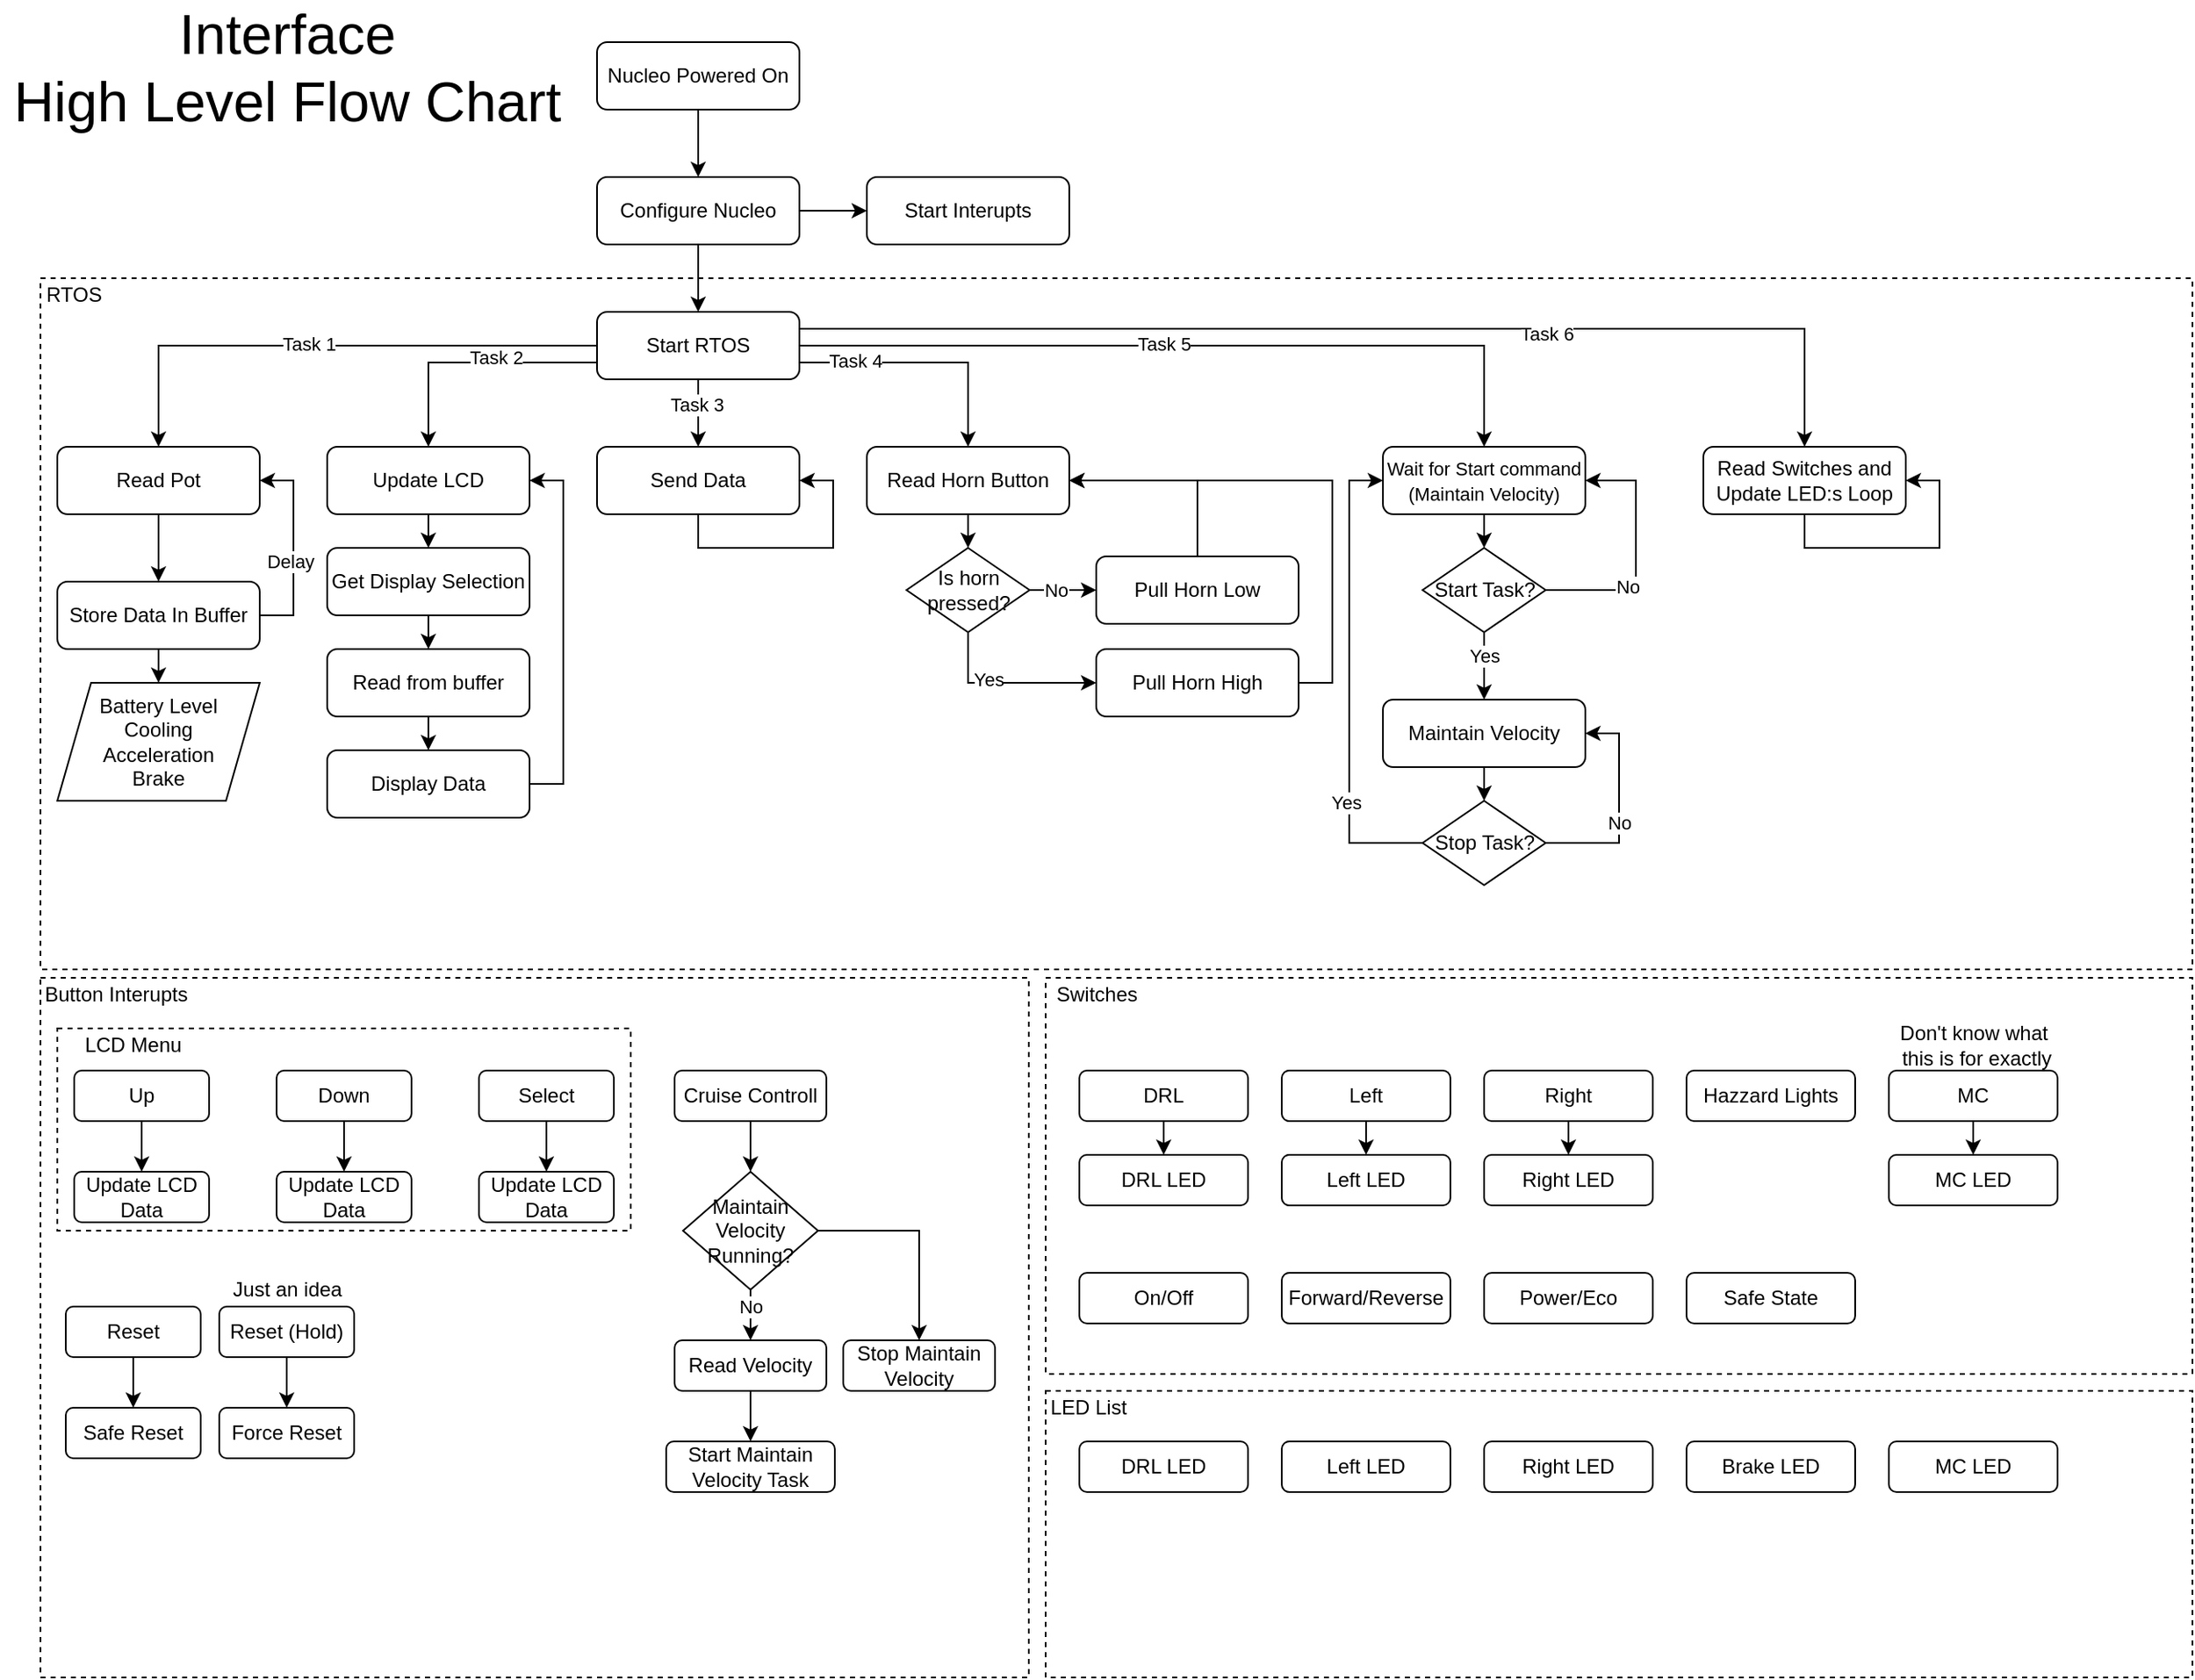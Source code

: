 <mxfile version="13.10.0" type="embed" pages="3">
    <diagram id="C5RBs43oDa-KdzZeNtuy" name="Interface - High Level">
        <mxGraphModel dx="983" dy="671" grid="1" gridSize="10" guides="1" tooltips="1" connect="1" arrows="1" fold="1" page="1" pageScale="1" pageWidth="827" pageHeight="1169" math="0" shadow="0">
            <root>
                <mxCell id="WIyWlLk6GJQsqaUBKTNV-0"/>
                <mxCell id="WIyWlLk6GJQsqaUBKTNV-1" parent="WIyWlLk6GJQsqaUBKTNV-0"/>
                <mxCell id="sn5ChhuNoEnq9l8OuKxL-0" style="edgeStyle=orthogonalEdgeStyle;rounded=0;orthogonalLoop=1;jettySize=auto;html=1;exitX=0.5;exitY=1;exitDx=0;exitDy=0;entryX=0.5;entryY=0;entryDx=0;entryDy=0;" parent="WIyWlLk6GJQsqaUBKTNV-1" source="sn5ChhuNoEnq9l8OuKxL-1" target="sn5ChhuNoEnq9l8OuKxL-4" edge="1">
                    <mxGeometry relative="1" as="geometry"/>
                </mxCell>
                <mxCell id="sn5ChhuNoEnq9l8OuKxL-1" value="Nucleo Powered On" style="rounded=1;whiteSpace=wrap;html=1;fontSize=12;glass=0;strokeWidth=1;shadow=0;" parent="WIyWlLk6GJQsqaUBKTNV-1" vertex="1">
                    <mxGeometry x="354" y="30" width="120" height="40" as="geometry"/>
                </mxCell>
                <mxCell id="sn5ChhuNoEnq9l8OuKxL-2" style="edgeStyle=orthogonalEdgeStyle;rounded=0;orthogonalLoop=1;jettySize=auto;html=1;exitX=0.5;exitY=1;exitDx=0;exitDy=0;entryX=0.5;entryY=0;entryDx=0;entryDy=0;" parent="WIyWlLk6GJQsqaUBKTNV-1" source="sn5ChhuNoEnq9l8OuKxL-4" target="sn5ChhuNoEnq9l8OuKxL-10" edge="1">
                    <mxGeometry relative="1" as="geometry"/>
                </mxCell>
                <mxCell id="sn5ChhuNoEnq9l8OuKxL-3" style="edgeStyle=orthogonalEdgeStyle;rounded=0;orthogonalLoop=1;jettySize=auto;html=1;exitX=1;exitY=0.5;exitDx=0;exitDy=0;entryX=0;entryY=0.5;entryDx=0;entryDy=0;" parent="WIyWlLk6GJQsqaUBKTNV-1" source="sn5ChhuNoEnq9l8OuKxL-4" target="sn5ChhuNoEnq9l8OuKxL-23" edge="1">
                    <mxGeometry relative="1" as="geometry"/>
                </mxCell>
                <mxCell id="sn5ChhuNoEnq9l8OuKxL-4" value="Configure Nucleo" style="rounded=1;whiteSpace=wrap;html=1;fontSize=12;glass=0;strokeWidth=1;shadow=0;" parent="WIyWlLk6GJQsqaUBKTNV-1" vertex="1">
                    <mxGeometry x="354" y="110" width="120" height="40" as="geometry"/>
                </mxCell>
                <mxCell id="sn5ChhuNoEnq9l8OuKxL-5" style="edgeStyle=orthogonalEdgeStyle;rounded=0;orthogonalLoop=1;jettySize=auto;html=1;exitX=0;exitY=0.5;exitDx=0;exitDy=0;entryX=0.5;entryY=0;entryDx=0;entryDy=0;" parent="WIyWlLk6GJQsqaUBKTNV-1" source="sn5ChhuNoEnq9l8OuKxL-10" target="sn5ChhuNoEnq9l8OuKxL-12" edge="1">
                    <mxGeometry relative="1" as="geometry"/>
                </mxCell>
                <mxCell id="23" value="Task 1" style="edgeLabel;html=1;align=center;verticalAlign=middle;resizable=0;points=[];" parent="sn5ChhuNoEnq9l8OuKxL-5" vertex="1" connectable="0">
                    <mxGeometry x="0.071" y="-1" relative="1" as="geometry">
                        <mxPoint as="offset"/>
                    </mxGeometry>
                </mxCell>
                <mxCell id="sn5ChhuNoEnq9l8OuKxL-6" style="edgeStyle=orthogonalEdgeStyle;rounded=0;orthogonalLoop=1;jettySize=auto;html=1;exitX=0;exitY=0.75;exitDx=0;exitDy=0;entryX=0.5;entryY=0;entryDx=0;entryDy=0;" parent="WIyWlLk6GJQsqaUBKTNV-1" source="sn5ChhuNoEnq9l8OuKxL-10" target="sn5ChhuNoEnq9l8OuKxL-13" edge="1">
                    <mxGeometry relative="1" as="geometry"/>
                </mxCell>
                <mxCell id="24" value="Task 2" style="edgeLabel;html=1;align=center;verticalAlign=middle;resizable=0;points=[];" parent="sn5ChhuNoEnq9l8OuKxL-6" vertex="1" connectable="0">
                    <mxGeometry x="-0.193" y="-3" relative="1" as="geometry">
                        <mxPoint as="offset"/>
                    </mxGeometry>
                </mxCell>
                <mxCell id="sn5ChhuNoEnq9l8OuKxL-7" style="edgeStyle=orthogonalEdgeStyle;rounded=0;orthogonalLoop=1;jettySize=auto;html=1;exitX=0.5;exitY=1;exitDx=0;exitDy=0;entryX=0.5;entryY=0;entryDx=0;entryDy=0;" parent="WIyWlLk6GJQsqaUBKTNV-1" source="sn5ChhuNoEnq9l8OuKxL-10" target="sn5ChhuNoEnq9l8OuKxL-14" edge="1">
                    <mxGeometry relative="1" as="geometry"/>
                </mxCell>
                <mxCell id="25" value="Task 3" style="edgeLabel;html=1;align=center;verticalAlign=middle;resizable=0;points=[];" parent="sn5ChhuNoEnq9l8OuKxL-7" vertex="1" connectable="0">
                    <mxGeometry x="-0.286" y="-1" relative="1" as="geometry">
                        <mxPoint as="offset"/>
                    </mxGeometry>
                </mxCell>
                <mxCell id="sn5ChhuNoEnq9l8OuKxL-8" style="edgeStyle=orthogonalEdgeStyle;rounded=0;orthogonalLoop=1;jettySize=auto;html=1;exitX=1;exitY=0.5;exitDx=0;exitDy=0;entryX=0.5;entryY=0;entryDx=0;entryDy=0;" parent="WIyWlLk6GJQsqaUBKTNV-1" source="sn5ChhuNoEnq9l8OuKxL-10" target="sn5ChhuNoEnq9l8OuKxL-16" edge="1">
                    <mxGeometry relative="1" as="geometry"/>
                </mxCell>
                <mxCell id="27" value="Task 5" style="edgeLabel;html=1;align=center;verticalAlign=middle;resizable=0;points=[];" parent="sn5ChhuNoEnq9l8OuKxL-8" vertex="1" connectable="0">
                    <mxGeometry x="-0.073" y="1" relative="1" as="geometry">
                        <mxPoint as="offset"/>
                    </mxGeometry>
                </mxCell>
                <mxCell id="sn5ChhuNoEnq9l8OuKxL-9" style="edgeStyle=orthogonalEdgeStyle;rounded=0;orthogonalLoop=1;jettySize=auto;html=1;exitX=1;exitY=0.75;exitDx=0;exitDy=0;" parent="WIyWlLk6GJQsqaUBKTNV-1" source="sn5ChhuNoEnq9l8OuKxL-10" target="sn5ChhuNoEnq9l8OuKxL-15" edge="1">
                    <mxGeometry relative="1" as="geometry"/>
                </mxCell>
                <mxCell id="26" value="Task 4" style="edgeLabel;html=1;align=center;verticalAlign=middle;resizable=0;points=[];" parent="sn5ChhuNoEnq9l8OuKxL-9" vertex="1" connectable="0">
                    <mxGeometry x="-0.56" y="1" relative="1" as="geometry">
                        <mxPoint as="offset"/>
                    </mxGeometry>
                </mxCell>
                <mxCell id="56" style="edgeStyle=orthogonalEdgeStyle;rounded=0;orthogonalLoop=1;jettySize=auto;html=1;exitX=1;exitY=0.25;exitDx=0;exitDy=0;entryX=0.5;entryY=0;entryDx=0;entryDy=0;" parent="WIyWlLk6GJQsqaUBKTNV-1" source="sn5ChhuNoEnq9l8OuKxL-10" target="55" edge="1">
                    <mxGeometry relative="1" as="geometry"/>
                </mxCell>
                <mxCell id="57" value="Task 6" style="edgeLabel;html=1;align=center;verticalAlign=middle;resizable=0;points=[];" parent="56" vertex="1" connectable="0">
                    <mxGeometry x="0.33" y="-3" relative="1" as="geometry">
                        <mxPoint as="offset"/>
                    </mxGeometry>
                </mxCell>
                <mxCell id="sn5ChhuNoEnq9l8OuKxL-10" value="Start RTOS" style="rounded=1;whiteSpace=wrap;html=1;fontSize=12;glass=0;strokeWidth=1;shadow=0;" parent="WIyWlLk6GJQsqaUBKTNV-1" vertex="1">
                    <mxGeometry x="354" y="190" width="120" height="40" as="geometry"/>
                </mxCell>
                <mxCell id="sn5ChhuNoEnq9l8OuKxL-11" style="edgeStyle=orthogonalEdgeStyle;rounded=0;orthogonalLoop=1;jettySize=auto;html=1;exitX=0.5;exitY=1;exitDx=0;exitDy=0;entryX=0.5;entryY=0;entryDx=0;entryDy=0;" parent="WIyWlLk6GJQsqaUBKTNV-1" source="sn5ChhuNoEnq9l8OuKxL-12" target="sn5ChhuNoEnq9l8OuKxL-19" edge="1">
                    <mxGeometry relative="1" as="geometry"/>
                </mxCell>
                <mxCell id="sn5ChhuNoEnq9l8OuKxL-12" value="Read Pot" style="rounded=1;whiteSpace=wrap;html=1;fontSize=12;glass=0;strokeWidth=1;shadow=0;" parent="WIyWlLk6GJQsqaUBKTNV-1" vertex="1">
                    <mxGeometry x="34" y="270" width="120" height="40" as="geometry"/>
                </mxCell>
                <mxCell id="81" style="edgeStyle=orthogonalEdgeStyle;rounded=0;orthogonalLoop=1;jettySize=auto;html=1;exitX=0.5;exitY=1;exitDx=0;exitDy=0;entryX=0.5;entryY=0;entryDx=0;entryDy=0;" parent="WIyWlLk6GJQsqaUBKTNV-1" source="sn5ChhuNoEnq9l8OuKxL-13" target="80" edge="1">
                    <mxGeometry relative="1" as="geometry"/>
                </mxCell>
                <mxCell id="sn5ChhuNoEnq9l8OuKxL-13" value="Update LCD" style="rounded=1;whiteSpace=wrap;html=1;fontSize=12;glass=0;strokeWidth=1;shadow=0;" parent="WIyWlLk6GJQsqaUBKTNV-1" vertex="1">
                    <mxGeometry x="194" y="270" width="120" height="40" as="geometry"/>
                </mxCell>
                <mxCell id="sn5ChhuNoEnq9l8OuKxL-14" value="Send Data" style="rounded=1;whiteSpace=wrap;html=1;fontSize=12;glass=0;strokeWidth=1;shadow=0;" parent="WIyWlLk6GJQsqaUBKTNV-1" vertex="1">
                    <mxGeometry x="354" y="270" width="120" height="40" as="geometry"/>
                </mxCell>
                <mxCell id="4" style="edgeStyle=orthogonalEdgeStyle;rounded=0;orthogonalLoop=1;jettySize=auto;html=1;exitX=0.5;exitY=1;exitDx=0;exitDy=0;entryX=0.5;entryY=0;entryDx=0;entryDy=0;" parent="WIyWlLk6GJQsqaUBKTNV-1" source="sn5ChhuNoEnq9l8OuKxL-15" target="3" edge="1">
                    <mxGeometry relative="1" as="geometry"/>
                </mxCell>
                <mxCell id="sn5ChhuNoEnq9l8OuKxL-15" value="Read Horn Button" style="rounded=1;whiteSpace=wrap;html=1;fontSize=12;glass=0;strokeWidth=1;shadow=0;" parent="WIyWlLk6GJQsqaUBKTNV-1" vertex="1">
                    <mxGeometry x="514" y="270" width="120" height="40" as="geometry"/>
                </mxCell>
                <mxCell id="39" style="edgeStyle=orthogonalEdgeStyle;rounded=0;orthogonalLoop=1;jettySize=auto;html=1;exitX=0.5;exitY=1;exitDx=0;exitDy=0;entryX=0.5;entryY=0;entryDx=0;entryDy=0;" parent="WIyWlLk6GJQsqaUBKTNV-1" source="sn5ChhuNoEnq9l8OuKxL-16" target="38" edge="1">
                    <mxGeometry relative="1" as="geometry"/>
                </mxCell>
                <mxCell id="sn5ChhuNoEnq9l8OuKxL-16" value="&lt;font style=&quot;font-size: 11px&quot;&gt;Wait for Start command&lt;br&gt;(Maintain Velocity)&lt;/font&gt;" style="rounded=1;whiteSpace=wrap;html=1;fontSize=12;glass=0;strokeWidth=1;shadow=0;" parent="WIyWlLk6GJQsqaUBKTNV-1" vertex="1">
                    <mxGeometry x="820" y="270" width="120" height="40" as="geometry"/>
                </mxCell>
                <mxCell id="sn5ChhuNoEnq9l8OuKxL-17" style="edgeStyle=orthogonalEdgeStyle;rounded=0;orthogonalLoop=1;jettySize=auto;html=1;exitX=1;exitY=0.5;exitDx=0;exitDy=0;entryX=1;entryY=0.5;entryDx=0;entryDy=0;" parent="WIyWlLk6GJQsqaUBKTNV-1" source="sn5ChhuNoEnq9l8OuKxL-19" target="sn5ChhuNoEnq9l8OuKxL-12" edge="1">
                    <mxGeometry relative="1" as="geometry"/>
                </mxCell>
                <mxCell id="sn5ChhuNoEnq9l8OuKxL-18" value="Delay" style="edgeLabel;html=1;align=center;verticalAlign=middle;resizable=0;points=[];" parent="sn5ChhuNoEnq9l8OuKxL-17" vertex="1" connectable="0">
                    <mxGeometry x="-0.131" y="2" relative="1" as="geometry">
                        <mxPoint as="offset"/>
                    </mxGeometry>
                </mxCell>
                <mxCell id="79" style="edgeStyle=orthogonalEdgeStyle;rounded=0;orthogonalLoop=1;jettySize=auto;html=1;exitX=0.5;exitY=1;exitDx=0;exitDy=0;entryX=0.5;entryY=0;entryDx=0;entryDy=0;" parent="WIyWlLk6GJQsqaUBKTNV-1" source="sn5ChhuNoEnq9l8OuKxL-19" target="78" edge="1">
                    <mxGeometry relative="1" as="geometry"/>
                </mxCell>
                <mxCell id="sn5ChhuNoEnq9l8OuKxL-19" value="Store Data In Buffer" style="rounded=1;whiteSpace=wrap;html=1;fontSize=12;glass=0;strokeWidth=1;shadow=0;" parent="WIyWlLk6GJQsqaUBKTNV-1" vertex="1">
                    <mxGeometry x="34" y="350" width="120" height="40" as="geometry"/>
                </mxCell>
                <mxCell id="sn5ChhuNoEnq9l8OuKxL-22" style="edgeStyle=orthogonalEdgeStyle;rounded=0;orthogonalLoop=1;jettySize=auto;html=1;exitX=0.5;exitY=1;exitDx=0;exitDy=0;entryX=1;entryY=0.5;entryDx=0;entryDy=0;" parent="WIyWlLk6GJQsqaUBKTNV-1" source="sn5ChhuNoEnq9l8OuKxL-14" target="sn5ChhuNoEnq9l8OuKxL-14" edge="1">
                    <mxGeometry relative="1" as="geometry"/>
                </mxCell>
                <mxCell id="sn5ChhuNoEnq9l8OuKxL-23" value="Start Interupts" style="rounded=1;whiteSpace=wrap;html=1;fontSize=12;glass=0;strokeWidth=1;shadow=0;" parent="WIyWlLk6GJQsqaUBKTNV-1" vertex="1">
                    <mxGeometry x="514" y="110" width="120" height="40" as="geometry"/>
                </mxCell>
                <mxCell id="sn5ChhuNoEnq9l8OuKxL-24" value="" style="rounded=0;whiteSpace=wrap;html=1;fillColor=none;dashed=1;pointerEvents=0;" parent="WIyWlLk6GJQsqaUBKTNV-1" vertex="1">
                    <mxGeometry x="24" y="170" width="1276" height="410" as="geometry"/>
                </mxCell>
                <mxCell id="sn5ChhuNoEnq9l8OuKxL-25" value="RTOS" style="text;html=1;strokeColor=none;fillColor=none;align=center;verticalAlign=middle;whiteSpace=wrap;rounded=0;dashed=1;" parent="WIyWlLk6GJQsqaUBKTNV-1" vertex="1">
                    <mxGeometry x="24" y="170" width="40" height="20" as="geometry"/>
                </mxCell>
                <mxCell id="sn5ChhuNoEnq9l8OuKxL-26" value="" style="rounded=0;whiteSpace=wrap;html=1;fillColor=none;dashed=1;editable=0;pointerEvents=0;" parent="WIyWlLk6GJQsqaUBKTNV-1" vertex="1">
                    <mxGeometry x="24" y="585" width="586" height="415" as="geometry"/>
                </mxCell>
                <mxCell id="sn5ChhuNoEnq9l8OuKxL-27" style="edgeStyle=orthogonalEdgeStyle;rounded=0;orthogonalLoop=1;jettySize=auto;html=1;exitX=0.5;exitY=1;exitDx=0;exitDy=0;entryX=0.5;entryY=0;entryDx=0;entryDy=0;" parent="WIyWlLk6GJQsqaUBKTNV-1" source="sn5ChhuNoEnq9l8OuKxL-28" target="sn5ChhuNoEnq9l8OuKxL-34" edge="1">
                    <mxGeometry relative="1" as="geometry"/>
                </mxCell>
                <mxCell id="sn5ChhuNoEnq9l8OuKxL-28" value="Up" style="rounded=1;whiteSpace=wrap;html=1;fontSize=12;glass=0;strokeWidth=1;shadow=0;" parent="WIyWlLk6GJQsqaUBKTNV-1" vertex="1">
                    <mxGeometry x="44" y="640" width="80" height="30" as="geometry"/>
                </mxCell>
                <mxCell id="sn5ChhuNoEnq9l8OuKxL-29" value="Button Interupts" style="text;html=1;strokeColor=none;fillColor=none;align=center;verticalAlign=middle;whiteSpace=wrap;rounded=0;dashed=1;" parent="WIyWlLk6GJQsqaUBKTNV-1" vertex="1">
                    <mxGeometry x="24" y="585" width="90" height="20" as="geometry"/>
                </mxCell>
                <mxCell id="sn5ChhuNoEnq9l8OuKxL-30" style="edgeStyle=orthogonalEdgeStyle;rounded=0;orthogonalLoop=1;jettySize=auto;html=1;exitX=0.5;exitY=1;exitDx=0;exitDy=0;" parent="WIyWlLk6GJQsqaUBKTNV-1" source="sn5ChhuNoEnq9l8OuKxL-31" target="sn5ChhuNoEnq9l8OuKxL-35" edge="1">
                    <mxGeometry relative="1" as="geometry"/>
                </mxCell>
                <mxCell id="sn5ChhuNoEnq9l8OuKxL-31" value="Down" style="rounded=1;whiteSpace=wrap;html=1;fontSize=12;glass=0;strokeWidth=1;shadow=0;" parent="WIyWlLk6GJQsqaUBKTNV-1" vertex="1">
                    <mxGeometry x="164" y="640" width="80" height="30" as="geometry"/>
                </mxCell>
                <mxCell id="sn5ChhuNoEnq9l8OuKxL-32" style="edgeStyle=orthogonalEdgeStyle;rounded=0;orthogonalLoop=1;jettySize=auto;html=1;exitX=0.5;exitY=1;exitDx=0;exitDy=0;entryX=0.5;entryY=0;entryDx=0;entryDy=0;" parent="WIyWlLk6GJQsqaUBKTNV-1" source="sn5ChhuNoEnq9l8OuKxL-33" target="sn5ChhuNoEnq9l8OuKxL-36" edge="1">
                    <mxGeometry relative="1" as="geometry"/>
                </mxCell>
                <mxCell id="sn5ChhuNoEnq9l8OuKxL-33" value="Select" style="rounded=1;whiteSpace=wrap;html=1;fontSize=12;glass=0;strokeWidth=1;shadow=0;" parent="WIyWlLk6GJQsqaUBKTNV-1" vertex="1">
                    <mxGeometry x="284" y="640" width="80" height="30" as="geometry"/>
                </mxCell>
                <mxCell id="sn5ChhuNoEnq9l8OuKxL-34" value="Update LCD Data" style="rounded=1;whiteSpace=wrap;html=1;fontSize=12;glass=0;strokeWidth=1;shadow=0;" parent="WIyWlLk6GJQsqaUBKTNV-1" vertex="1">
                    <mxGeometry x="44" y="700" width="80" height="30" as="geometry"/>
                </mxCell>
                <mxCell id="sn5ChhuNoEnq9l8OuKxL-35" value="Update LCD Data" style="rounded=1;whiteSpace=wrap;html=1;fontSize=12;glass=0;strokeWidth=1;shadow=0;" parent="WIyWlLk6GJQsqaUBKTNV-1" vertex="1">
                    <mxGeometry x="164" y="700" width="80" height="30" as="geometry"/>
                </mxCell>
                <mxCell id="sn5ChhuNoEnq9l8OuKxL-36" value="Update LCD Data" style="rounded=1;whiteSpace=wrap;html=1;fontSize=12;glass=0;strokeWidth=1;shadow=0;" parent="WIyWlLk6GJQsqaUBKTNV-1" vertex="1">
                    <mxGeometry x="284" y="700" width="80" height="30" as="geometry"/>
                </mxCell>
                <mxCell id="sn5ChhuNoEnq9l8OuKxL-37" value="" style="rounded=0;whiteSpace=wrap;html=1;fillColor=none;dashed=1;pointerEvents=0;" parent="WIyWlLk6GJQsqaUBKTNV-1" vertex="1">
                    <mxGeometry x="34" y="615" width="340" height="120" as="geometry"/>
                </mxCell>
                <mxCell id="sn5ChhuNoEnq9l8OuKxL-38" value="LCD Menu" style="text;html=1;strokeColor=none;fillColor=none;align=center;verticalAlign=middle;whiteSpace=wrap;rounded=0;dashed=1;" parent="WIyWlLk6GJQsqaUBKTNV-1" vertex="1">
                    <mxGeometry x="34" y="615" width="90" height="20" as="geometry"/>
                </mxCell>
                <mxCell id="8" style="edgeStyle=orthogonalEdgeStyle;rounded=0;orthogonalLoop=1;jettySize=auto;html=1;exitX=1;exitY=0.5;exitDx=0;exitDy=0;entryX=0;entryY=0.5;entryDx=0;entryDy=0;" parent="WIyWlLk6GJQsqaUBKTNV-1" source="3" target="7" edge="1">
                    <mxGeometry relative="1" as="geometry"/>
                </mxCell>
                <mxCell id="10" value="No" style="edgeLabel;html=1;align=center;verticalAlign=middle;resizable=0;points=[];" parent="8" vertex="1" connectable="0">
                    <mxGeometry x="-0.249" relative="1" as="geometry">
                        <mxPoint as="offset"/>
                    </mxGeometry>
                </mxCell>
                <mxCell id="15" style="edgeStyle=orthogonalEdgeStyle;rounded=0;orthogonalLoop=1;jettySize=auto;html=1;exitX=0.5;exitY=1;exitDx=0;exitDy=0;entryX=0;entryY=0.5;entryDx=0;entryDy=0;" parent="WIyWlLk6GJQsqaUBKTNV-1" source="3" target="14" edge="1">
                    <mxGeometry relative="1" as="geometry"/>
                </mxCell>
                <mxCell id="17" value="Yes" style="edgeLabel;html=1;align=center;verticalAlign=middle;resizable=0;points=[];" parent="15" vertex="1" connectable="0">
                    <mxGeometry x="-0.204" y="2" relative="1" as="geometry">
                        <mxPoint as="offset"/>
                    </mxGeometry>
                </mxCell>
                <mxCell id="3" value="Is horn pressed?" style="rhombus;whiteSpace=wrap;html=1;" parent="WIyWlLk6GJQsqaUBKTNV-1" vertex="1">
                    <mxGeometry x="537.5" y="330" width="73" height="50" as="geometry"/>
                </mxCell>
                <mxCell id="11" style="edgeStyle=orthogonalEdgeStyle;rounded=0;orthogonalLoop=1;jettySize=auto;html=1;exitX=0.5;exitY=0;exitDx=0;exitDy=0;entryX=1;entryY=0.5;entryDx=0;entryDy=0;" parent="WIyWlLk6GJQsqaUBKTNV-1" source="7" target="sn5ChhuNoEnq9l8OuKxL-15" edge="1">
                    <mxGeometry relative="1" as="geometry"/>
                </mxCell>
                <mxCell id="7" value="Pull Horn Low" style="rounded=1;whiteSpace=wrap;html=1;fontSize=12;glass=0;strokeWidth=1;shadow=0;" parent="WIyWlLk6GJQsqaUBKTNV-1" vertex="1">
                    <mxGeometry x="650" y="335" width="120" height="40" as="geometry"/>
                </mxCell>
                <mxCell id="16" style="edgeStyle=orthogonalEdgeStyle;rounded=0;orthogonalLoop=1;jettySize=auto;html=1;exitX=1;exitY=0.5;exitDx=0;exitDy=0;entryX=1;entryY=0.5;entryDx=0;entryDy=0;" parent="WIyWlLk6GJQsqaUBKTNV-1" source="14" target="sn5ChhuNoEnq9l8OuKxL-15" edge="1">
                    <mxGeometry relative="1" as="geometry"/>
                </mxCell>
                <mxCell id="14" value="Pull Horn High" style="rounded=1;whiteSpace=wrap;html=1;fontSize=12;glass=0;strokeWidth=1;shadow=0;" parent="WIyWlLk6GJQsqaUBKTNV-1" vertex="1">
                    <mxGeometry x="650" y="390" width="120" height="40" as="geometry"/>
                </mxCell>
                <mxCell id="29" style="edgeStyle=orthogonalEdgeStyle;rounded=0;orthogonalLoop=1;jettySize=auto;html=1;exitX=0.5;exitY=1;exitDx=0;exitDy=0;entryX=0.5;entryY=0;entryDx=0;entryDy=0;" parent="WIyWlLk6GJQsqaUBKTNV-1" source="19" target="28" edge="1">
                    <mxGeometry relative="1" as="geometry"/>
                </mxCell>
                <mxCell id="19" value="Cruise Controll" style="rounded=1;whiteSpace=wrap;html=1;fontSize=12;glass=0;strokeWidth=1;shadow=0;" parent="WIyWlLk6GJQsqaUBKTNV-1" vertex="1">
                    <mxGeometry x="400" y="640" width="90" height="30" as="geometry"/>
                </mxCell>
                <mxCell id="22" style="edgeStyle=orthogonalEdgeStyle;rounded=0;orthogonalLoop=1;jettySize=auto;html=1;exitX=0.5;exitY=1;exitDx=0;exitDy=0;entryX=0.5;entryY=0;entryDx=0;entryDy=0;" parent="WIyWlLk6GJQsqaUBKTNV-1" source="20" target="21" edge="1">
                    <mxGeometry relative="1" as="geometry"/>
                </mxCell>
                <mxCell id="20" value="Read Velocity" style="rounded=1;whiteSpace=wrap;html=1;fontSize=12;glass=0;strokeWidth=1;shadow=0;" parent="WIyWlLk6GJQsqaUBKTNV-1" vertex="1">
                    <mxGeometry x="400" y="800" width="90" height="30" as="geometry"/>
                </mxCell>
                <mxCell id="21" value="Start Maintain Velocity Task" style="rounded=1;whiteSpace=wrap;html=1;fontSize=12;glass=0;strokeWidth=1;shadow=0;" parent="WIyWlLk6GJQsqaUBKTNV-1" vertex="1">
                    <mxGeometry x="395" y="860" width="100" height="30" as="geometry"/>
                </mxCell>
                <mxCell id="30" style="edgeStyle=orthogonalEdgeStyle;rounded=0;orthogonalLoop=1;jettySize=auto;html=1;exitX=0.5;exitY=1;exitDx=0;exitDy=0;entryX=0.5;entryY=0;entryDx=0;entryDy=0;" parent="WIyWlLk6GJQsqaUBKTNV-1" source="28" target="20" edge="1">
                    <mxGeometry relative="1" as="geometry"/>
                </mxCell>
                <mxCell id="31" value="No" style="edgeLabel;html=1;align=center;verticalAlign=middle;resizable=0;points=[];" parent="30" vertex="1" connectable="0">
                    <mxGeometry x="-0.366" relative="1" as="geometry">
                        <mxPoint as="offset"/>
                    </mxGeometry>
                </mxCell>
                <mxCell id="36" style="edgeStyle=orthogonalEdgeStyle;rounded=0;orthogonalLoop=1;jettySize=auto;html=1;exitX=1;exitY=0.5;exitDx=0;exitDy=0;entryX=0.5;entryY=0;entryDx=0;entryDy=0;" parent="WIyWlLk6GJQsqaUBKTNV-1" source="28" target="32" edge="1">
                    <mxGeometry relative="1" as="geometry"/>
                </mxCell>
                <mxCell id="28" value="Maintain Velocity Running?" style="rhombus;whiteSpace=wrap;html=1;" parent="WIyWlLk6GJQsqaUBKTNV-1" vertex="1">
                    <mxGeometry x="405" y="700" width="80" height="70" as="geometry"/>
                </mxCell>
                <mxCell id="32" value="Stop Maintain Velocity" style="rounded=1;whiteSpace=wrap;html=1;fontSize=12;glass=0;strokeWidth=1;shadow=0;" parent="WIyWlLk6GJQsqaUBKTNV-1" vertex="1">
                    <mxGeometry x="500" y="800" width="90" height="30" as="geometry"/>
                </mxCell>
                <mxCell id="47" style="edgeStyle=orthogonalEdgeStyle;rounded=0;orthogonalLoop=1;jettySize=auto;html=1;exitX=0.5;exitY=1;exitDx=0;exitDy=0;entryX=0.5;entryY=0;entryDx=0;entryDy=0;" parent="WIyWlLk6GJQsqaUBKTNV-1" source="37" target="45" edge="1">
                    <mxGeometry relative="1" as="geometry"/>
                </mxCell>
                <mxCell id="37" value="Maintain Velocity" style="rounded=1;whiteSpace=wrap;html=1;fontSize=12;glass=0;strokeWidth=1;shadow=0;" parent="WIyWlLk6GJQsqaUBKTNV-1" vertex="1">
                    <mxGeometry x="820" y="420" width="120" height="40" as="geometry"/>
                </mxCell>
                <mxCell id="41" style="edgeStyle=orthogonalEdgeStyle;rounded=0;orthogonalLoop=1;jettySize=auto;html=1;exitX=1;exitY=0.5;exitDx=0;exitDy=0;entryX=1;entryY=0.5;entryDx=0;entryDy=0;" parent="WIyWlLk6GJQsqaUBKTNV-1" source="38" target="sn5ChhuNoEnq9l8OuKxL-16" edge="1">
                    <mxGeometry relative="1" as="geometry">
                        <Array as="points">
                            <mxPoint x="970" y="355"/>
                            <mxPoint x="970" y="290"/>
                        </Array>
                    </mxGeometry>
                </mxCell>
                <mxCell id="42" value="No" style="edgeLabel;html=1;align=center;verticalAlign=middle;resizable=0;points=[];" parent="41" vertex="1" connectable="0">
                    <mxGeometry x="-0.35" y="2" relative="1" as="geometry">
                        <mxPoint as="offset"/>
                    </mxGeometry>
                </mxCell>
                <mxCell id="43" style="edgeStyle=orthogonalEdgeStyle;rounded=0;orthogonalLoop=1;jettySize=auto;html=1;exitX=0.5;exitY=1;exitDx=0;exitDy=0;entryX=0.5;entryY=0;entryDx=0;entryDy=0;" parent="WIyWlLk6GJQsqaUBKTNV-1" source="38" target="37" edge="1">
                    <mxGeometry relative="1" as="geometry"/>
                </mxCell>
                <mxCell id="44" value="Yes" style="edgeLabel;html=1;align=center;verticalAlign=middle;resizable=0;points=[];" parent="43" vertex="1" connectable="0">
                    <mxGeometry x="-0.3" relative="1" as="geometry">
                        <mxPoint as="offset"/>
                    </mxGeometry>
                </mxCell>
                <mxCell id="38" value="Start Task?" style="rhombus;whiteSpace=wrap;html=1;" parent="WIyWlLk6GJQsqaUBKTNV-1" vertex="1">
                    <mxGeometry x="843.5" y="330" width="73" height="50" as="geometry"/>
                </mxCell>
                <mxCell id="49" style="edgeStyle=orthogonalEdgeStyle;rounded=0;orthogonalLoop=1;jettySize=auto;html=1;exitX=0;exitY=0.5;exitDx=0;exitDy=0;entryX=0;entryY=0.5;entryDx=0;entryDy=0;" parent="WIyWlLk6GJQsqaUBKTNV-1" source="45" target="sn5ChhuNoEnq9l8OuKxL-16" edge="1">
                    <mxGeometry relative="1" as="geometry"/>
                </mxCell>
                <mxCell id="50" value="Yes" style="edgeLabel;html=1;align=center;verticalAlign=middle;resizable=0;points=[];" parent="49" vertex="1" connectable="0">
                    <mxGeometry x="-0.515" y="2" relative="1" as="geometry">
                        <mxPoint as="offset"/>
                    </mxGeometry>
                </mxCell>
                <mxCell id="51" style="edgeStyle=orthogonalEdgeStyle;rounded=0;orthogonalLoop=1;jettySize=auto;html=1;exitX=1;exitY=0.5;exitDx=0;exitDy=0;entryX=1;entryY=0.5;entryDx=0;entryDy=0;" parent="WIyWlLk6GJQsqaUBKTNV-1" source="45" target="37" edge="1">
                    <mxGeometry relative="1" as="geometry">
                        <Array as="points">
                            <mxPoint x="960" y="505"/>
                            <mxPoint x="960" y="440"/>
                        </Array>
                    </mxGeometry>
                </mxCell>
                <mxCell id="52" value="No" style="edgeLabel;html=1;align=center;verticalAlign=middle;resizable=0;points=[];" parent="51" vertex="1" connectable="0">
                    <mxGeometry x="-0.127" relative="1" as="geometry">
                        <mxPoint as="offset"/>
                    </mxGeometry>
                </mxCell>
                <mxCell id="45" value="Stop Task?" style="rhombus;whiteSpace=wrap;html=1;" parent="WIyWlLk6GJQsqaUBKTNV-1" vertex="1">
                    <mxGeometry x="843.5" y="480" width="73" height="50" as="geometry"/>
                </mxCell>
                <mxCell id="53" value="" style="rounded=0;whiteSpace=wrap;html=1;fillColor=none;dashed=1;editable=0;pointerEvents=0;" parent="WIyWlLk6GJQsqaUBKTNV-1" vertex="1">
                    <mxGeometry x="620" y="585" width="680" height="235" as="geometry"/>
                </mxCell>
                <mxCell id="54" value="Switches" style="text;html=1;align=center;verticalAlign=middle;resizable=0;points=[];autosize=1;" parent="WIyWlLk6GJQsqaUBKTNV-1" vertex="1">
                    <mxGeometry x="620" y="585" width="60" height="20" as="geometry"/>
                </mxCell>
                <mxCell id="55" value="Read Switches and Update LED:s Loop" style="rounded=1;whiteSpace=wrap;html=1;fontSize=12;glass=0;strokeWidth=1;shadow=0;" parent="WIyWlLk6GJQsqaUBKTNV-1" vertex="1">
                    <mxGeometry x="1010" y="270" width="120" height="40" as="geometry"/>
                </mxCell>
                <mxCell id="88" style="edgeStyle=orthogonalEdgeStyle;rounded=0;orthogonalLoop=1;jettySize=auto;html=1;exitX=0.5;exitY=1;exitDx=0;exitDy=0;entryX=0.5;entryY=0;entryDx=0;entryDy=0;" parent="WIyWlLk6GJQsqaUBKTNV-1" source="58" target="87" edge="1">
                    <mxGeometry relative="1" as="geometry"/>
                </mxCell>
                <mxCell id="58" value="DRL" style="rounded=1;whiteSpace=wrap;html=1;fontSize=12;glass=0;strokeWidth=1;shadow=0;" parent="WIyWlLk6GJQsqaUBKTNV-1" vertex="1">
                    <mxGeometry x="640" y="640" width="100" height="30" as="geometry"/>
                </mxCell>
                <mxCell id="94" style="edgeStyle=orthogonalEdgeStyle;rounded=0;orthogonalLoop=1;jettySize=auto;html=1;exitX=0.5;exitY=1;exitDx=0;exitDy=0;entryX=0.5;entryY=0;entryDx=0;entryDy=0;" parent="WIyWlLk6GJQsqaUBKTNV-1" source="60" target="92" edge="1">
                    <mxGeometry relative="1" as="geometry"/>
                </mxCell>
                <mxCell id="60" value="Left" style="rounded=1;whiteSpace=wrap;html=1;fontSize=12;glass=0;strokeWidth=1;shadow=0;" parent="WIyWlLk6GJQsqaUBKTNV-1" vertex="1">
                    <mxGeometry x="760" y="640" width="100" height="30" as="geometry"/>
                </mxCell>
                <mxCell id="95" style="edgeStyle=orthogonalEdgeStyle;rounded=0;orthogonalLoop=1;jettySize=auto;html=1;exitX=0.5;exitY=1;exitDx=0;exitDy=0;entryX=0.5;entryY=0;entryDx=0;entryDy=0;" parent="WIyWlLk6GJQsqaUBKTNV-1" source="61" target="93" edge="1">
                    <mxGeometry relative="1" as="geometry"/>
                </mxCell>
                <mxCell id="61" value="Right" style="rounded=1;whiteSpace=wrap;html=1;fontSize=12;glass=0;strokeWidth=1;shadow=0;" parent="WIyWlLk6GJQsqaUBKTNV-1" vertex="1">
                    <mxGeometry x="880" y="640" width="100" height="30" as="geometry"/>
                </mxCell>
                <mxCell id="62" value="Hazzard Lights" style="rounded=1;whiteSpace=wrap;html=1;fontSize=12;glass=0;strokeWidth=1;shadow=0;" parent="WIyWlLk6GJQsqaUBKTNV-1" vertex="1">
                    <mxGeometry x="1000" y="640" width="100" height="30" as="geometry"/>
                </mxCell>
                <mxCell id="100" style="edgeStyle=orthogonalEdgeStyle;rounded=0;orthogonalLoop=1;jettySize=auto;html=1;exitX=0.5;exitY=1;exitDx=0;exitDy=0;entryX=0.5;entryY=0;entryDx=0;entryDy=0;" parent="WIyWlLk6GJQsqaUBKTNV-1" source="63" target="99" edge="1">
                    <mxGeometry relative="1" as="geometry"/>
                </mxCell>
                <mxCell id="63" value="MC" style="rounded=1;whiteSpace=wrap;html=1;fontSize=12;glass=0;strokeWidth=1;shadow=0;" parent="WIyWlLk6GJQsqaUBKTNV-1" vertex="1">
                    <mxGeometry x="1120" y="640" width="100" height="30" as="geometry"/>
                </mxCell>
                <mxCell id="64" value="Safe State" style="rounded=1;whiteSpace=wrap;html=1;fontSize=12;glass=0;strokeWidth=1;shadow=0;" parent="WIyWlLk6GJQsqaUBKTNV-1" vertex="1">
                    <mxGeometry x="1000" y="760" width="100" height="30" as="geometry"/>
                </mxCell>
                <mxCell id="65" value="On/Off" style="rounded=1;whiteSpace=wrap;html=1;fontSize=12;glass=0;strokeWidth=1;shadow=0;" parent="WIyWlLk6GJQsqaUBKTNV-1" vertex="1">
                    <mxGeometry x="640" y="760" width="100" height="30" as="geometry"/>
                </mxCell>
                <mxCell id="66" value="Forward/Reverse" style="rounded=1;whiteSpace=wrap;html=1;fontSize=12;glass=0;strokeWidth=1;shadow=0;" parent="WIyWlLk6GJQsqaUBKTNV-1" vertex="1">
                    <mxGeometry x="760" y="760" width="100" height="30" as="geometry"/>
                </mxCell>
                <mxCell id="67" value="Power/Eco" style="rounded=1;whiteSpace=wrap;html=1;fontSize=12;glass=0;strokeWidth=1;shadow=0;" parent="WIyWlLk6GJQsqaUBKTNV-1" vertex="1">
                    <mxGeometry x="880" y="760" width="100" height="30" as="geometry"/>
                </mxCell>
                <mxCell id="71" style="edgeStyle=orthogonalEdgeStyle;rounded=0;orthogonalLoop=1;jettySize=auto;html=1;exitX=0.5;exitY=1;exitDx=0;exitDy=0;entryX=0.5;entryY=0;entryDx=0;entryDy=0;" parent="WIyWlLk6GJQsqaUBKTNV-1" source="72" target="73" edge="1">
                    <mxGeometry relative="1" as="geometry"/>
                </mxCell>
                <mxCell id="72" value="Reset" style="rounded=1;whiteSpace=wrap;html=1;fontSize=12;glass=0;strokeWidth=1;shadow=0;" parent="WIyWlLk6GJQsqaUBKTNV-1" vertex="1">
                    <mxGeometry x="39" y="780" width="80" height="30" as="geometry"/>
                </mxCell>
                <mxCell id="73" value="Safe Reset" style="rounded=1;whiteSpace=wrap;html=1;fontSize=12;glass=0;strokeWidth=1;shadow=0;" parent="WIyWlLk6GJQsqaUBKTNV-1" vertex="1">
                    <mxGeometry x="39" y="840" width="80" height="30" as="geometry"/>
                </mxCell>
                <mxCell id="74" style="edgeStyle=orthogonalEdgeStyle;rounded=0;orthogonalLoop=1;jettySize=auto;html=1;exitX=0.5;exitY=1;exitDx=0;exitDy=0;entryX=0.5;entryY=0;entryDx=0;entryDy=0;" parent="WIyWlLk6GJQsqaUBKTNV-1" source="75" target="76" edge="1">
                    <mxGeometry relative="1" as="geometry"/>
                </mxCell>
                <mxCell id="75" value="Reset (Hold)" style="rounded=1;whiteSpace=wrap;html=1;fontSize=12;glass=0;strokeWidth=1;shadow=0;" parent="WIyWlLk6GJQsqaUBKTNV-1" vertex="1">
                    <mxGeometry x="130" y="780" width="80" height="30" as="geometry"/>
                </mxCell>
                <mxCell id="76" value="Force Reset" style="rounded=1;whiteSpace=wrap;html=1;fontSize=12;glass=0;strokeWidth=1;shadow=0;" parent="WIyWlLk6GJQsqaUBKTNV-1" vertex="1">
                    <mxGeometry x="130" y="840" width="80" height="30" as="geometry"/>
                </mxCell>
                <mxCell id="77" value="Just an idea" style="text;html=1;align=center;verticalAlign=middle;resizable=0;points=[];autosize=1;" parent="WIyWlLk6GJQsqaUBKTNV-1" vertex="1">
                    <mxGeometry x="130" y="760" width="80" height="20" as="geometry"/>
                </mxCell>
                <mxCell id="78" value="Battery Level&lt;br&gt;Cooling&lt;br&gt;Acceleration&lt;br&gt;Brake" style="shape=parallelogram;perimeter=parallelogramPerimeter;whiteSpace=wrap;html=1;fixedSize=1;" parent="WIyWlLk6GJQsqaUBKTNV-1" vertex="1">
                    <mxGeometry x="34" y="410" width="120" height="70" as="geometry"/>
                </mxCell>
                <mxCell id="83" style="edgeStyle=orthogonalEdgeStyle;rounded=0;orthogonalLoop=1;jettySize=auto;html=1;exitX=0.5;exitY=1;exitDx=0;exitDy=0;entryX=0.5;entryY=0;entryDx=0;entryDy=0;" parent="WIyWlLk6GJQsqaUBKTNV-1" source="80" target="82" edge="1">
                    <mxGeometry relative="1" as="geometry"/>
                </mxCell>
                <mxCell id="80" value="Get Display Selection" style="rounded=1;whiteSpace=wrap;html=1;fontSize=12;glass=0;strokeWidth=1;shadow=0;" parent="WIyWlLk6GJQsqaUBKTNV-1" vertex="1">
                    <mxGeometry x="194" y="330" width="120" height="40" as="geometry"/>
                </mxCell>
                <mxCell id="85" style="edgeStyle=orthogonalEdgeStyle;rounded=0;orthogonalLoop=1;jettySize=auto;html=1;exitX=0.5;exitY=1;exitDx=0;exitDy=0;entryX=0.5;entryY=0;entryDx=0;entryDy=0;" parent="WIyWlLk6GJQsqaUBKTNV-1" source="82" target="84" edge="1">
                    <mxGeometry relative="1" as="geometry"/>
                </mxCell>
                <mxCell id="82" value="Read from buffer" style="rounded=1;whiteSpace=wrap;html=1;fontSize=12;glass=0;strokeWidth=1;shadow=0;" parent="WIyWlLk6GJQsqaUBKTNV-1" vertex="1">
                    <mxGeometry x="194" y="390" width="120" height="40" as="geometry"/>
                </mxCell>
                <mxCell id="86" style="edgeStyle=orthogonalEdgeStyle;rounded=0;orthogonalLoop=1;jettySize=auto;html=1;exitX=1;exitY=0.5;exitDx=0;exitDy=0;entryX=1;entryY=0.5;entryDx=0;entryDy=0;" parent="WIyWlLk6GJQsqaUBKTNV-1" source="84" target="sn5ChhuNoEnq9l8OuKxL-13" edge="1">
                    <mxGeometry relative="1" as="geometry"/>
                </mxCell>
                <mxCell id="84" value="Display Data" style="rounded=1;whiteSpace=wrap;html=1;fontSize=12;glass=0;strokeWidth=1;shadow=0;" parent="WIyWlLk6GJQsqaUBKTNV-1" vertex="1">
                    <mxGeometry x="194" y="450" width="120" height="40" as="geometry"/>
                </mxCell>
                <mxCell id="87" value="DRL LED" style="rounded=1;whiteSpace=wrap;html=1;fontSize=12;glass=0;strokeWidth=1;shadow=0;" parent="WIyWlLk6GJQsqaUBKTNV-1" vertex="1">
                    <mxGeometry x="640" y="690" width="100" height="30" as="geometry"/>
                </mxCell>
                <mxCell id="89" value="" style="rounded=0;whiteSpace=wrap;html=1;fillColor=none;dashed=1;editable=0;pointerEvents=0;" parent="WIyWlLk6GJQsqaUBKTNV-1" vertex="1">
                    <mxGeometry x="620" y="830" width="680" height="170" as="geometry"/>
                </mxCell>
                <mxCell id="90" value="LED List" style="text;html=1;align=center;verticalAlign=middle;resizable=0;points=[];autosize=1;" parent="WIyWlLk6GJQsqaUBKTNV-1" vertex="1">
                    <mxGeometry x="615" y="830" width="60" height="20" as="geometry"/>
                </mxCell>
                <mxCell id="91" value="DRL LED" style="rounded=1;whiteSpace=wrap;html=1;fontSize=12;glass=0;strokeWidth=1;shadow=0;" parent="WIyWlLk6GJQsqaUBKTNV-1" vertex="1">
                    <mxGeometry x="640" y="860" width="100" height="30" as="geometry"/>
                </mxCell>
                <mxCell id="92" value="Left LED" style="rounded=1;whiteSpace=wrap;html=1;fontSize=12;glass=0;strokeWidth=1;shadow=0;" parent="WIyWlLk6GJQsqaUBKTNV-1" vertex="1">
                    <mxGeometry x="760" y="690" width="100" height="30" as="geometry"/>
                </mxCell>
                <mxCell id="93" value="Right LED" style="rounded=1;whiteSpace=wrap;html=1;fontSize=12;glass=0;strokeWidth=1;shadow=0;" parent="WIyWlLk6GJQsqaUBKTNV-1" vertex="1">
                    <mxGeometry x="880" y="690" width="100" height="30" as="geometry"/>
                </mxCell>
                <mxCell id="96" value="Left LED" style="rounded=1;whiteSpace=wrap;html=1;fontSize=12;glass=0;strokeWidth=1;shadow=0;" parent="WIyWlLk6GJQsqaUBKTNV-1" vertex="1">
                    <mxGeometry x="760" y="860" width="100" height="30" as="geometry"/>
                </mxCell>
                <mxCell id="97" value="Right LED" style="rounded=1;whiteSpace=wrap;html=1;fontSize=12;glass=0;strokeWidth=1;shadow=0;" parent="WIyWlLk6GJQsqaUBKTNV-1" vertex="1">
                    <mxGeometry x="880" y="860" width="100" height="30" as="geometry"/>
                </mxCell>
                <mxCell id="99" value="MC LED" style="rounded=1;whiteSpace=wrap;html=1;fontSize=12;glass=0;strokeWidth=1;shadow=0;" parent="WIyWlLk6GJQsqaUBKTNV-1" vertex="1">
                    <mxGeometry x="1120" y="690" width="100" height="30" as="geometry"/>
                </mxCell>
                <mxCell id="101" value="Don't know what&lt;br&gt;&amp;nbsp;this is for exactly" style="text;html=1;align=center;verticalAlign=middle;resizable=0;points=[];autosize=1;" parent="WIyWlLk6GJQsqaUBKTNV-1" vertex="1">
                    <mxGeometry x="1115" y="610" width="110" height="30" as="geometry"/>
                </mxCell>
                <mxCell id="102" value="Brake LED" style="rounded=1;whiteSpace=wrap;html=1;fontSize=12;glass=0;strokeWidth=1;shadow=0;" parent="WIyWlLk6GJQsqaUBKTNV-1" vertex="1">
                    <mxGeometry x="1000" y="860" width="100" height="30" as="geometry"/>
                </mxCell>
                <mxCell id="103" value="MC LED" style="rounded=1;whiteSpace=wrap;html=1;fontSize=12;glass=0;strokeWidth=1;shadow=0;" parent="WIyWlLk6GJQsqaUBKTNV-1" vertex="1">
                    <mxGeometry x="1120" y="860" width="100" height="30" as="geometry"/>
                </mxCell>
                <mxCell id="104" style="edgeStyle=orthogonalEdgeStyle;rounded=0;orthogonalLoop=1;jettySize=auto;html=1;exitX=0.5;exitY=1;exitDx=0;exitDy=0;entryX=1;entryY=0.5;entryDx=0;entryDy=0;" parent="WIyWlLk6GJQsqaUBKTNV-1" source="55" target="55" edge="1">
                    <mxGeometry relative="1" as="geometry"/>
                </mxCell>
                <mxCell id="105" value="&lt;font style=&quot;font-size: 33px&quot;&gt;Interface &lt;br&gt;High Level Flow Chart&lt;br&gt;&lt;/font&gt;" style="text;html=1;align=center;verticalAlign=middle;resizable=0;points=[];autosize=1;" parent="WIyWlLk6GJQsqaUBKTNV-1" vertex="1">
                    <mxGeometry y="20" width="340" height="50" as="geometry"/>
                </mxCell>
            </root>
        </mxGraphModel>
    </diagram>
    <diagram id="fN9ilMBJJn_3rDixCELj" name="Interface - Low Level">
        <mxGraphModel dx="983" dy="671" grid="1" gridSize="10" guides="1" tooltips="1" connect="1" arrows="1" fold="1" page="1" pageScale="1" pageWidth="850" pageHeight="1100" math="0" shadow="0">
            <root>
                <mxCell id="MBUvPuqYk8qoDmqYbZky-0"/>
                <mxCell id="MBUvPuqYk8qoDmqYbZky-1" parent="MBUvPuqYk8qoDmqYbZky-0"/>
            </root>
        </mxGraphModel>
    </diagram>
    <diagram id="aLS3w4fVoHHYFW3LA1lK" name="Storage - High Level">
        <mxGraphModel dx="819" dy="559" grid="1" gridSize="10" guides="1" tooltips="1" connect="1" arrows="1" fold="1" page="1" pageScale="1" pageWidth="850" pageHeight="1100" math="0" shadow="0">
            <root>
                <mxCell id="b97oUvlD70ZFabtVPScH-0"/>
                <mxCell id="b97oUvlD70ZFabtVPScH-1" parent="b97oUvlD70ZFabtVPScH-0"/>
                <mxCell id="fAbiEwQb6VphcE7N_T3l-0" value="" style="rounded=0;whiteSpace=wrap;html=1;fillColor=none;dashed=1;pointerEvents=0;" vertex="1" parent="b97oUvlD70ZFabtVPScH-1">
                    <mxGeometry x="120" y="270" width="610" height="250" as="geometry"/>
                </mxCell>
                <mxCell id="GnIlr82D-mWfGzk3J0z1-0" style="edgeStyle=orthogonalEdgeStyle;rounded=0;orthogonalLoop=1;jettySize=auto;html=1;exitX=0.5;exitY=1;exitDx=0;exitDy=0;entryX=0.5;entryY=0;entryDx=0;entryDy=0;" edge="1" parent="b97oUvlD70ZFabtVPScH-1" source="GnIlr82D-mWfGzk3J0z1-1" target="GnIlr82D-mWfGzk3J0z1-3">
                    <mxGeometry relative="1" as="geometry"/>
                </mxCell>
                <mxCell id="GnIlr82D-mWfGzk3J0z1-1" value="Nucleo Powered On" style="rounded=1;whiteSpace=wrap;html=1;fontSize=12;glass=0;strokeWidth=1;shadow=0;" vertex="1" parent="b97oUvlD70ZFabtVPScH-1">
                    <mxGeometry x="360" y="130" width="120" height="40" as="geometry"/>
                </mxCell>
                <mxCell id="GnIlr82D-mWfGzk3J0z1-2" style="edgeStyle=orthogonalEdgeStyle;rounded=0;orthogonalLoop=1;jettySize=auto;html=1;exitX=1;exitY=0.5;exitDx=0;exitDy=0;entryX=0;entryY=0.5;entryDx=0;entryDy=0;" edge="1" parent="b97oUvlD70ZFabtVPScH-1" source="GnIlr82D-mWfGzk3J0z1-3" target="GnIlr82D-mWfGzk3J0z1-4">
                    <mxGeometry relative="1" as="geometry"/>
                </mxCell>
                <mxCell id="CbSuNygcA85xqwirhbpP-1" style="edgeStyle=orthogonalEdgeStyle;rounded=0;orthogonalLoop=1;jettySize=auto;html=1;exitX=0.5;exitY=1;exitDx=0;exitDy=0;entryX=0.5;entryY=0;entryDx=0;entryDy=0;" edge="1" parent="b97oUvlD70ZFabtVPScH-1" source="GnIlr82D-mWfGzk3J0z1-3" target="CbSuNygcA85xqwirhbpP-0">
                    <mxGeometry relative="1" as="geometry"/>
                </mxCell>
                <mxCell id="GnIlr82D-mWfGzk3J0z1-3" value="Configure Nucleo" style="rounded=1;whiteSpace=wrap;html=1;fontSize=12;glass=0;strokeWidth=1;shadow=0;" vertex="1" parent="b97oUvlD70ZFabtVPScH-1">
                    <mxGeometry x="360" y="210" width="120" height="40" as="geometry"/>
                </mxCell>
                <mxCell id="GnIlr82D-mWfGzk3J0z1-4" value="Start Interupts" style="rounded=1;whiteSpace=wrap;html=1;fontSize=12;glass=0;strokeWidth=1;shadow=0;" vertex="1" parent="b97oUvlD70ZFabtVPScH-1">
                    <mxGeometry x="520" y="210" width="120" height="40" as="geometry"/>
                </mxCell>
                <mxCell id="aXWRS7euobD9lwdVMrXJ-3" style="edgeStyle=orthogonalEdgeStyle;rounded=0;orthogonalLoop=1;jettySize=auto;html=1;exitX=0.5;exitY=1;exitDx=0;exitDy=0;entryX=0.5;entryY=0;entryDx=0;entryDy=0;" edge="1" parent="b97oUvlD70ZFabtVPScH-1" source="CbSuNygcA85xqwirhbpP-0" target="aXWRS7euobD9lwdVMrXJ-0">
                    <mxGeometry relative="1" as="geometry"/>
                </mxCell>
                <mxCell id="aXWRS7euobD9lwdVMrXJ-4" style="edgeStyle=orthogonalEdgeStyle;rounded=0;orthogonalLoop=1;jettySize=auto;html=1;exitX=0;exitY=0.75;exitDx=0;exitDy=0;" edge="1" parent="b97oUvlD70ZFabtVPScH-1" source="CbSuNygcA85xqwirhbpP-0" target="aXWRS7euobD9lwdVMrXJ-1">
                    <mxGeometry relative="1" as="geometry"/>
                </mxCell>
                <mxCell id="aXWRS7euobD9lwdVMrXJ-5" style="edgeStyle=orthogonalEdgeStyle;rounded=0;orthogonalLoop=1;jettySize=auto;html=1;exitX=1;exitY=0.75;exitDx=0;exitDy=0;" edge="1" parent="b97oUvlD70ZFabtVPScH-1" source="CbSuNygcA85xqwirhbpP-0" target="aXWRS7euobD9lwdVMrXJ-2">
                    <mxGeometry relative="1" as="geometry"/>
                </mxCell>
                <mxCell id="CbSuNygcA85xqwirhbpP-0" value="Start RTOS" style="rounded=1;whiteSpace=wrap;html=1;fontSize=12;glass=0;strokeWidth=1;shadow=0;" vertex="1" parent="b97oUvlD70ZFabtVPScH-1">
                    <mxGeometry x="360" y="280" width="120" height="40" as="geometry"/>
                </mxCell>
                <mxCell id="aXWRS7euobD9lwdVMrXJ-0" value="Send data" style="rounded=1;whiteSpace=wrap;html=1;fontSize=12;glass=0;strokeWidth=1;shadow=0;" vertex="1" parent="b97oUvlD70ZFabtVPScH-1">
                    <mxGeometry x="360" y="370" width="120" height="40" as="geometry"/>
                </mxCell>
                <mxCell id="aXWRS7euobD9lwdVMrXJ-1" value="Send and Store data" style="rounded=1;whiteSpace=wrap;html=1;fontSize=12;glass=0;strokeWidth=1;shadow=0;" vertex="1" parent="b97oUvlD70ZFabtVPScH-1">
                    <mxGeometry x="220" y="370" width="120" height="40" as="geometry"/>
                </mxCell>
                <mxCell id="aXWRS7euobD9lwdVMrXJ-2" value="Start RTOS" style="rounded=1;whiteSpace=wrap;html=1;fontSize=12;glass=0;strokeWidth=1;shadow=0;" vertex="1" parent="b97oUvlD70ZFabtVPScH-1">
                    <mxGeometry x="490" y="370" width="120" height="40" as="geometry"/>
                </mxCell>
            </root>
        </mxGraphModel>
    </diagram>
</mxfile>